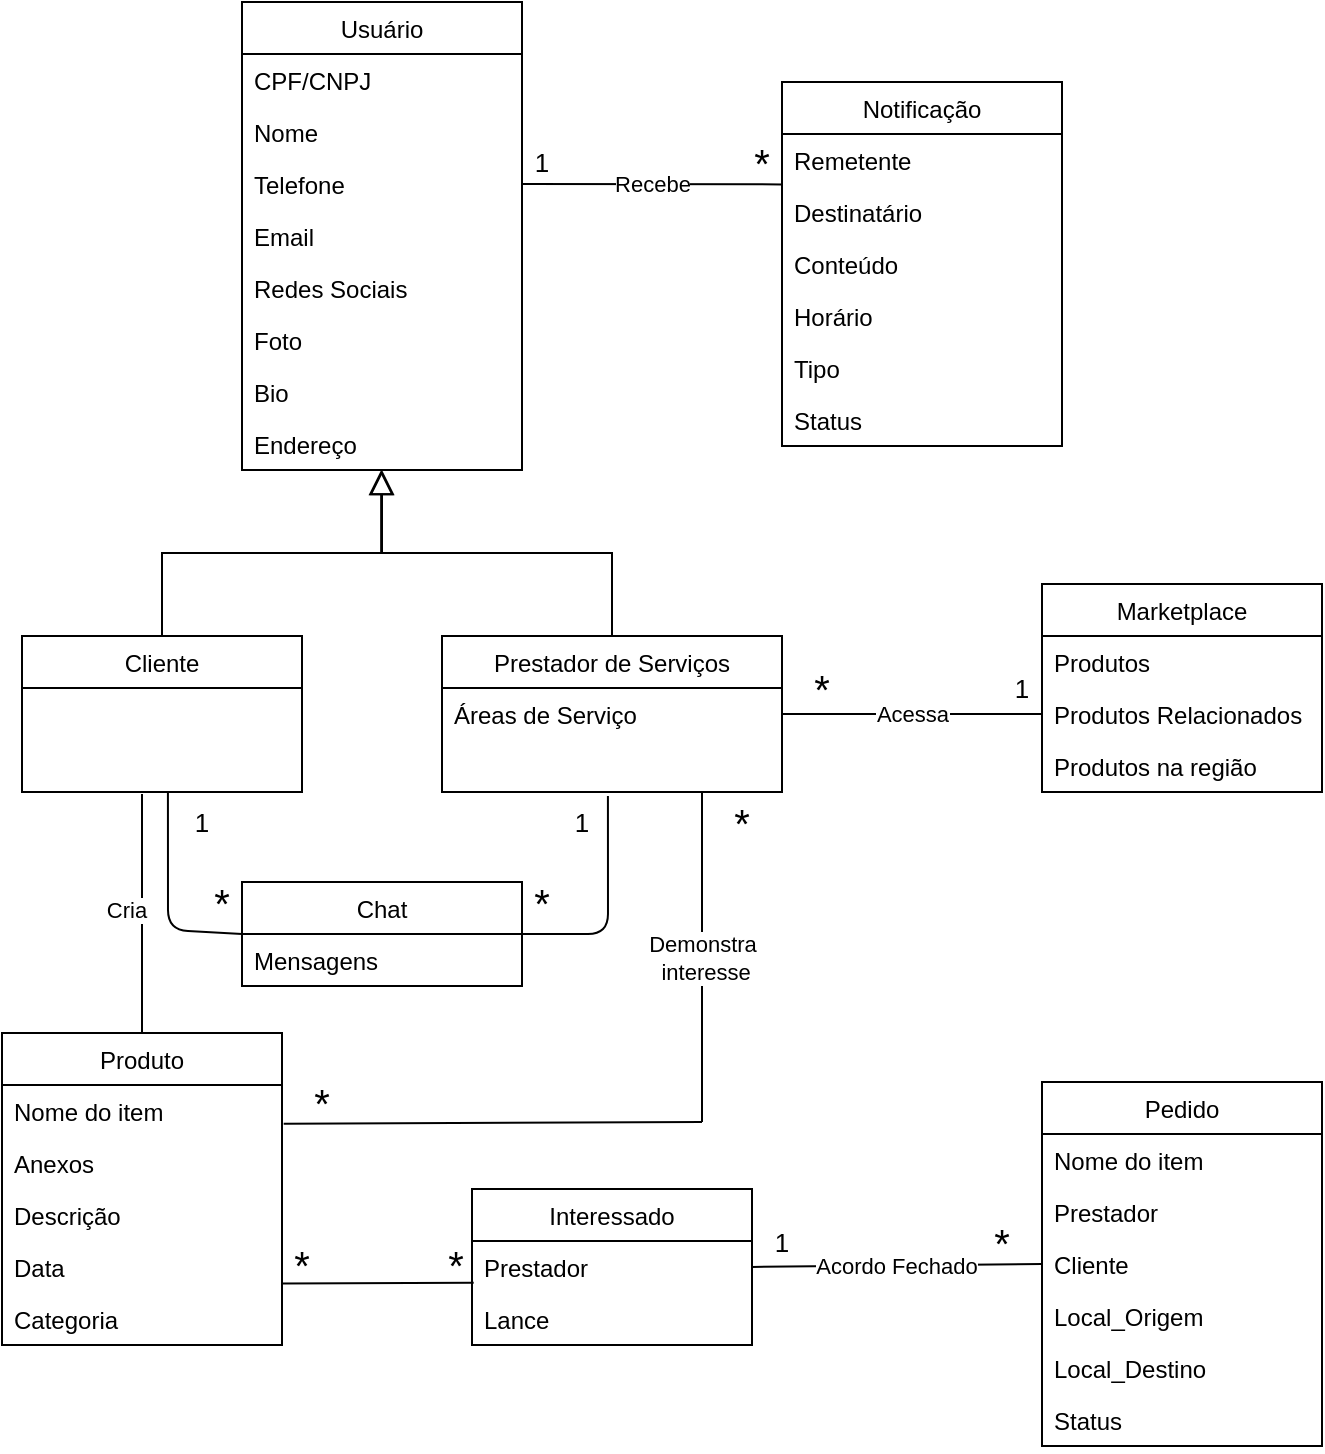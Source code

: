 <mxfile version="14.5.8" type="device"><diagram id="C5RBs43oDa-KdzZeNtuy" name="Page-1"><mxGraphModel dx="1695" dy="482" grid="1" gridSize="10" guides="1" tooltips="1" connect="1" arrows="1" fold="1" page="1" pageScale="1" pageWidth="827" pageHeight="1169" math="0" shadow="0"><root><mxCell id="WIyWlLk6GJQsqaUBKTNV-0"/><mxCell id="WIyWlLk6GJQsqaUBKTNV-1" parent="WIyWlLk6GJQsqaUBKTNV-0"/><mxCell id="4xkmYajRs0e8DjoW14mr-0" value="Usuário" style="swimlane;fontStyle=0;childLayout=stackLayout;horizontal=1;startSize=26;fillColor=none;horizontalStack=0;resizeParent=1;resizeParentMax=0;resizeLast=0;collapsible=1;marginBottom=0;" parent="WIyWlLk6GJQsqaUBKTNV-1" vertex="1"><mxGeometry x="-500" y="200" width="140" height="234" as="geometry"><mxRectangle x="-500" y="200" width="70" height="26" as="alternateBounds"/></mxGeometry></mxCell><mxCell id="4xkmYajRs0e8DjoW14mr-11" value="CPF/CNPJ" style="text;strokeColor=none;fillColor=none;align=left;verticalAlign=top;spacingLeft=4;spacingRight=4;overflow=hidden;rotatable=0;points=[[0,0.5],[1,0.5]];portConstraint=eastwest;" parent="4xkmYajRs0e8DjoW14mr-0" vertex="1"><mxGeometry y="26" width="140" height="26" as="geometry"/></mxCell><mxCell id="4xkmYajRs0e8DjoW14mr-1" value="Nome" style="text;strokeColor=none;fillColor=none;align=left;verticalAlign=top;spacingLeft=4;spacingRight=4;overflow=hidden;rotatable=0;points=[[0,0.5],[1,0.5]];portConstraint=eastwest;" parent="4xkmYajRs0e8DjoW14mr-0" vertex="1"><mxGeometry y="52" width="140" height="26" as="geometry"/></mxCell><mxCell id="4xkmYajRs0e8DjoW14mr-2" value="Telefone" style="text;strokeColor=none;fillColor=none;align=left;verticalAlign=top;spacingLeft=4;spacingRight=4;overflow=hidden;rotatable=0;points=[[0,0.5],[1,0.5]];portConstraint=eastwest;" parent="4xkmYajRs0e8DjoW14mr-0" vertex="1"><mxGeometry y="78" width="140" height="26" as="geometry"/></mxCell><mxCell id="4xkmYajRs0e8DjoW14mr-3" value="Email" style="text;strokeColor=none;fillColor=none;align=left;verticalAlign=top;spacingLeft=4;spacingRight=4;overflow=hidden;rotatable=0;points=[[0,0.5],[1,0.5]];portConstraint=eastwest;" parent="4xkmYajRs0e8DjoW14mr-0" vertex="1"><mxGeometry y="104" width="140" height="26" as="geometry"/></mxCell><mxCell id="4xkmYajRs0e8DjoW14mr-4" value="Redes Sociais" style="text;strokeColor=none;fillColor=none;align=left;verticalAlign=top;spacingLeft=4;spacingRight=4;overflow=hidden;rotatable=0;points=[[0,0.5],[1,0.5]];portConstraint=eastwest;" parent="4xkmYajRs0e8DjoW14mr-0" vertex="1"><mxGeometry y="130" width="140" height="26" as="geometry"/></mxCell><mxCell id="4xkmYajRs0e8DjoW14mr-6" value="Foto" style="text;strokeColor=none;fillColor=none;align=left;verticalAlign=top;spacingLeft=4;spacingRight=4;overflow=hidden;rotatable=0;points=[[0,0.5],[1,0.5]];portConstraint=eastwest;" parent="4xkmYajRs0e8DjoW14mr-0" vertex="1"><mxGeometry y="156" width="140" height="26" as="geometry"/></mxCell><mxCell id="4xkmYajRs0e8DjoW14mr-10" value="Bio" style="text;strokeColor=none;fillColor=none;align=left;verticalAlign=top;spacingLeft=4;spacingRight=4;overflow=hidden;rotatable=0;points=[[0,0.5],[1,0.5]];portConstraint=eastwest;" parent="4xkmYajRs0e8DjoW14mr-0" vertex="1"><mxGeometry y="182" width="140" height="26" as="geometry"/></mxCell><mxCell id="4xkmYajRs0e8DjoW14mr-9" value="Endereço" style="text;strokeColor=none;fillColor=none;align=left;verticalAlign=top;spacingLeft=4;spacingRight=4;overflow=hidden;rotatable=0;points=[[0,0.5],[1,0.5]];portConstraint=eastwest;" parent="4xkmYajRs0e8DjoW14mr-0" vertex="1"><mxGeometry y="208" width="140" height="26" as="geometry"/></mxCell><mxCell id="4xkmYajRs0e8DjoW14mr-12" value="Cliente" style="swimlane;fontStyle=0;childLayout=stackLayout;horizontal=1;startSize=26;fillColor=none;horizontalStack=0;resizeParent=1;resizeParentMax=0;resizeLast=0;collapsible=1;marginBottom=0;" parent="WIyWlLk6GJQsqaUBKTNV-1" vertex="1"><mxGeometry x="-610" y="517" width="140" height="78" as="geometry"/></mxCell><mxCell id="4xkmYajRs0e8DjoW14mr-37" value=" " style="text;strokeColor=none;fillColor=none;align=left;verticalAlign=top;spacingLeft=4;spacingRight=4;overflow=hidden;rotatable=0;points=[[0,0.5],[1,0.5]];portConstraint=eastwest;" parent="4xkmYajRs0e8DjoW14mr-12" vertex="1"><mxGeometry y="26" width="140" height="26" as="geometry"/></mxCell><mxCell id="4xkmYajRs0e8DjoW14mr-38" value=" " style="text;strokeColor=none;fillColor=none;align=left;verticalAlign=top;spacingLeft=4;spacingRight=4;overflow=hidden;rotatable=0;points=[[0,0.5],[1,0.5]];portConstraint=eastwest;" parent="4xkmYajRs0e8DjoW14mr-12" vertex="1"><mxGeometry y="52" width="140" height="26" as="geometry"/></mxCell><mxCell id="4xkmYajRs0e8DjoW14mr-20" value="Prestador de Serviços" style="swimlane;fontStyle=0;childLayout=stackLayout;horizontal=1;startSize=26;fillColor=none;horizontalStack=0;resizeParent=1;resizeParentMax=0;resizeLast=0;collapsible=1;marginBottom=0;" parent="WIyWlLk6GJQsqaUBKTNV-1" vertex="1"><mxGeometry x="-400" y="517" width="170" height="78" as="geometry"/></mxCell><mxCell id="4xkmYajRs0e8DjoW14mr-21" value="Áreas de Serviço" style="text;strokeColor=none;fillColor=none;align=left;verticalAlign=top;spacingLeft=4;spacingRight=4;overflow=hidden;rotatable=0;points=[[0,0.5],[1,0.5]];portConstraint=eastwest;" parent="4xkmYajRs0e8DjoW14mr-20" vertex="1"><mxGeometry y="26" width="170" height="26" as="geometry"/></mxCell><mxCell id="4xkmYajRs0e8DjoW14mr-39" value=" " style="text;strokeColor=none;fillColor=none;align=left;verticalAlign=top;spacingLeft=4;spacingRight=4;overflow=hidden;rotatable=0;points=[[0,0.5],[1,0.5]];portConstraint=eastwest;" parent="4xkmYajRs0e8DjoW14mr-20" vertex="1"><mxGeometry y="52" width="170" height="26" as="geometry"/></mxCell><mxCell id="4xkmYajRs0e8DjoW14mr-28" value="" style="endArrow=block;endSize=10;endFill=0;shadow=0;strokeWidth=1;rounded=0;edgeStyle=elbowEdgeStyle;elbow=vertical;exitX=0.5;exitY=0;exitDx=0;exitDy=0;entryX=0.497;entryY=1;entryDx=0;entryDy=0;entryPerimeter=0;" parent="WIyWlLk6GJQsqaUBKTNV-1" source="4xkmYajRs0e8DjoW14mr-20" target="4xkmYajRs0e8DjoW14mr-9" edge="1"><mxGeometry width="160" relative="1" as="geometry"><mxPoint x="-150" y="457" as="sourcePoint"/><mxPoint x="-429" y="434" as="targetPoint"/></mxGeometry></mxCell><mxCell id="4xkmYajRs0e8DjoW14mr-34" value="" style="endArrow=block;endSize=10;endFill=0;shadow=0;strokeWidth=1;rounded=0;edgeStyle=elbowEdgeStyle;elbow=vertical;exitX=0.5;exitY=0;exitDx=0;exitDy=0;" parent="WIyWlLk6GJQsqaUBKTNV-1" source="4xkmYajRs0e8DjoW14mr-12" target="4xkmYajRs0e8DjoW14mr-9" edge="1"><mxGeometry width="160" relative="1" as="geometry"><mxPoint x="-305" y="527" as="sourcePoint"/><mxPoint x="-440" y="440" as="targetPoint"/></mxGeometry></mxCell><mxCell id="4xkmYajRs0e8DjoW14mr-40" value="Produto" style="swimlane;fontStyle=0;childLayout=stackLayout;horizontal=1;startSize=26;fillColor=none;horizontalStack=0;resizeParent=1;resizeParentMax=0;resizeLast=0;collapsible=1;marginBottom=0;" parent="WIyWlLk6GJQsqaUBKTNV-1" vertex="1"><mxGeometry x="-620" y="715.47" width="140" height="156" as="geometry"/></mxCell><mxCell id="TBucdCSAjlJAlAk3KnHx-9" value="Nome do item" style="text;strokeColor=none;fillColor=none;align=left;verticalAlign=top;spacingLeft=4;spacingRight=4;overflow=hidden;rotatable=0;points=[[0,0.5],[1,0.5]];portConstraint=eastwest;" parent="4xkmYajRs0e8DjoW14mr-40" vertex="1"><mxGeometry y="26" width="140" height="26" as="geometry"/></mxCell><mxCell id="4xkmYajRs0e8DjoW14mr-41" value="Anexos" style="text;strokeColor=none;fillColor=none;align=left;verticalAlign=top;spacingLeft=4;spacingRight=4;overflow=hidden;rotatable=0;points=[[0,0.5],[1,0.5]];portConstraint=eastwest;" parent="4xkmYajRs0e8DjoW14mr-40" vertex="1"><mxGeometry y="52" width="140" height="26" as="geometry"/></mxCell><mxCell id="4xkmYajRs0e8DjoW14mr-42" value="Descrição" style="text;strokeColor=none;fillColor=none;align=left;verticalAlign=top;spacingLeft=4;spacingRight=4;overflow=hidden;rotatable=0;points=[[0,0.5],[1,0.5]];portConstraint=eastwest;" parent="4xkmYajRs0e8DjoW14mr-40" vertex="1"><mxGeometry y="78" width="140" height="26" as="geometry"/></mxCell><mxCell id="4xkmYajRs0e8DjoW14mr-44" value="Data" style="text;strokeColor=none;fillColor=none;align=left;verticalAlign=top;spacingLeft=4;spacingRight=4;overflow=hidden;rotatable=0;points=[[0,0.5],[1,0.5]];portConstraint=eastwest;" parent="4xkmYajRs0e8DjoW14mr-40" vertex="1"><mxGeometry y="104" width="140" height="26" as="geometry"/></mxCell><mxCell id="4xkmYajRs0e8DjoW14mr-50" value="Categoria" style="text;strokeColor=none;fillColor=none;align=left;verticalAlign=top;spacingLeft=4;spacingRight=4;overflow=hidden;rotatable=0;points=[[0,0.5],[1,0.5]];portConstraint=eastwest;" parent="4xkmYajRs0e8DjoW14mr-40" vertex="1"><mxGeometry y="130" width="140" height="26" as="geometry"/></mxCell><mxCell id="TBucdCSAjlJAlAk3KnHx-0" value="Pedido" style="swimlane;fontStyle=0;childLayout=stackLayout;horizontal=1;startSize=26;fillColor=none;horizontalStack=0;resizeParent=1;resizeParentMax=0;resizeLast=0;collapsible=1;marginBottom=0;" parent="WIyWlLk6GJQsqaUBKTNV-1" vertex="1"><mxGeometry x="-100" y="740" width="140" height="182" as="geometry"/></mxCell><mxCell id="TBucdCSAjlJAlAk3KnHx-1" value="Nome do item" style="text;strokeColor=none;fillColor=none;align=left;verticalAlign=top;spacingLeft=4;spacingRight=4;overflow=hidden;rotatable=0;points=[[0,0.5],[1,0.5]];portConstraint=eastwest;" parent="TBucdCSAjlJAlAk3KnHx-0" vertex="1"><mxGeometry y="26" width="140" height="26" as="geometry"/></mxCell><mxCell id="TBucdCSAjlJAlAk3KnHx-2" value="Prestador" style="text;strokeColor=none;fillColor=none;align=left;verticalAlign=top;spacingLeft=4;spacingRight=4;overflow=hidden;rotatable=0;points=[[0,0.5],[1,0.5]];portConstraint=eastwest;" parent="TBucdCSAjlJAlAk3KnHx-0" vertex="1"><mxGeometry y="52" width="140" height="26" as="geometry"/></mxCell><mxCell id="TBucdCSAjlJAlAk3KnHx-3" value="Cliente" style="text;strokeColor=none;fillColor=none;align=left;verticalAlign=top;spacingLeft=4;spacingRight=4;overflow=hidden;rotatable=0;points=[[0,0.5],[1,0.5]];portConstraint=eastwest;" parent="TBucdCSAjlJAlAk3KnHx-0" vertex="1"><mxGeometry y="78" width="140" height="26" as="geometry"/></mxCell><mxCell id="TBucdCSAjlJAlAk3KnHx-4" value="Local_Origem" style="text;strokeColor=none;fillColor=none;align=left;verticalAlign=top;spacingLeft=4;spacingRight=4;overflow=hidden;rotatable=0;points=[[0,0.5],[1,0.5]];portConstraint=eastwest;" parent="TBucdCSAjlJAlAk3KnHx-0" vertex="1"><mxGeometry y="104" width="140" height="26" as="geometry"/></mxCell><mxCell id="TBucdCSAjlJAlAk3KnHx-5" value="Local_Destino" style="text;strokeColor=none;fillColor=none;align=left;verticalAlign=top;spacingLeft=4;spacingRight=4;overflow=hidden;rotatable=0;points=[[0,0.5],[1,0.5]];portConstraint=eastwest;" parent="TBucdCSAjlJAlAk3KnHx-0" vertex="1"><mxGeometry y="130" width="140" height="26" as="geometry"/></mxCell><mxCell id="TBucdCSAjlJAlAk3KnHx-6" value="Status" style="text;strokeColor=none;fillColor=none;align=left;verticalAlign=top;spacingLeft=4;spacingRight=4;overflow=hidden;rotatable=0;points=[[0,0.5],[1,0.5]];portConstraint=eastwest;" parent="TBucdCSAjlJAlAk3KnHx-0" vertex="1"><mxGeometry y="156" width="140" height="26" as="geometry"/></mxCell><mxCell id="TBucdCSAjlJAlAk3KnHx-13" value="" style="endArrow=none;html=1;exitX=0.5;exitY=0;exitDx=0;exitDy=0;" parent="WIyWlLk6GJQsqaUBKTNV-1" source="4xkmYajRs0e8DjoW14mr-40" edge="1"><mxGeometry width="50" height="50" relative="1" as="geometry"><mxPoint x="-578" y="655.47" as="sourcePoint"/><mxPoint x="-550" y="596" as="targetPoint"/></mxGeometry></mxCell><mxCell id="TBucdCSAjlJAlAk3KnHx-14" value="Cria" style="edgeLabel;html=1;align=center;verticalAlign=middle;resizable=0;points=[];" parent="TBucdCSAjlJAlAk3KnHx-13" vertex="1" connectable="0"><mxGeometry x="-0.309" y="1" relative="1" as="geometry"><mxPoint x="-6.97" y="-20" as="offset"/></mxGeometry></mxCell><mxCell id="TBucdCSAjlJAlAk3KnHx-17" value="Interessado" style="swimlane;fontStyle=0;childLayout=stackLayout;horizontal=1;startSize=26;fillColor=none;horizontalStack=0;resizeParent=1;resizeParentMax=0;resizeLast=0;collapsible=1;marginBottom=0;" parent="WIyWlLk6GJQsqaUBKTNV-1" vertex="1"><mxGeometry x="-385" y="793.47" width="140" height="78" as="geometry"/></mxCell><mxCell id="TBucdCSAjlJAlAk3KnHx-18" value="Prestador" style="text;strokeColor=none;fillColor=none;align=left;verticalAlign=top;spacingLeft=4;spacingRight=4;overflow=hidden;rotatable=0;points=[[0,0.5],[1,0.5]];portConstraint=eastwest;" parent="TBucdCSAjlJAlAk3KnHx-17" vertex="1"><mxGeometry y="26" width="140" height="26" as="geometry"/></mxCell><mxCell id="TBucdCSAjlJAlAk3KnHx-19" value="Lance" style="text;strokeColor=none;fillColor=none;align=left;verticalAlign=top;spacingLeft=4;spacingRight=4;overflow=hidden;rotatable=0;points=[[0,0.5],[1,0.5]];portConstraint=eastwest;" parent="TBucdCSAjlJAlAk3KnHx-17" vertex="1"><mxGeometry y="52" width="140" height="26" as="geometry"/></mxCell><mxCell id="TBucdCSAjlJAlAk3KnHx-24" value="Demonstra&lt;br&gt;&amp;nbsp;interesse" style="endArrow=none;html=1;" parent="WIyWlLk6GJQsqaUBKTNV-1" edge="1"><mxGeometry width="50" height="50" relative="1" as="geometry"><mxPoint x="-270" y="760" as="sourcePoint"/><mxPoint x="-270" y="595" as="targetPoint"/></mxGeometry></mxCell><mxCell id="TBucdCSAjlJAlAk3KnHx-30" value="Chat" style="swimlane;fontStyle=0;childLayout=stackLayout;horizontal=1;startSize=26;fillColor=none;horizontalStack=0;resizeParent=1;resizeParentMax=0;resizeLast=0;collapsible=1;marginBottom=0;" parent="WIyWlLk6GJQsqaUBKTNV-1" vertex="1"><mxGeometry x="-500" y="640" width="140" height="52" as="geometry"><mxRectangle x="-500" y="200" width="70" height="26" as="alternateBounds"/></mxGeometry></mxCell><mxCell id="TBucdCSAjlJAlAk3KnHx-31" value="Mensagens" style="text;strokeColor=none;fillColor=none;align=left;verticalAlign=top;spacingLeft=4;spacingRight=4;overflow=hidden;rotatable=0;points=[[0,0.5],[1,0.5]];portConstraint=eastwest;" parent="TBucdCSAjlJAlAk3KnHx-30" vertex="1"><mxGeometry y="26" width="140" height="26" as="geometry"/></mxCell><mxCell id="TBucdCSAjlJAlAk3KnHx-39" value="" style="endArrow=none;endFill=0;endSize=24;html=1;exitX=0.488;exitY=1.077;exitDx=0;exitDy=0;exitPerimeter=0;entryX=1;entryY=0.5;entryDx=0;entryDy=0;" parent="WIyWlLk6GJQsqaUBKTNV-1" source="4xkmYajRs0e8DjoW14mr-39" target="TBucdCSAjlJAlAk3KnHx-30" edge="1"><mxGeometry width="160" relative="1" as="geometry"><mxPoint x="-380" y="660" as="sourcePoint"/><mxPoint x="-220" y="660" as="targetPoint"/><Array as="points"><mxPoint x="-317" y="666"/></Array></mxGeometry></mxCell><mxCell id="TBucdCSAjlJAlAk3KnHx-40" value="" style="endArrow=none;endFill=0;endSize=24;html=1;exitX=0.488;exitY=1.077;exitDx=0;exitDy=0;exitPerimeter=0;entryX=0;entryY=0.5;entryDx=0;entryDy=0;" parent="WIyWlLk6GJQsqaUBKTNV-1" target="TBucdCSAjlJAlAk3KnHx-30" edge="1"><mxGeometry width="160" relative="1" as="geometry"><mxPoint x="-537.04" y="595.002" as="sourcePoint"/><mxPoint x="-580" y="664" as="targetPoint"/><Array as="points"><mxPoint x="-537" y="664"/></Array></mxGeometry></mxCell><mxCell id="TBucdCSAjlJAlAk3KnHx-48" value="" style="endArrow=none;html=1;exitX=1.006;exitY=0.746;exitDx=0;exitDy=0;exitPerimeter=0;" parent="WIyWlLk6GJQsqaUBKTNV-1" source="TBucdCSAjlJAlAk3KnHx-9" edge="1"><mxGeometry width="50" height="50" relative="1" as="geometry"><mxPoint x="-460" y="780" as="sourcePoint"/><mxPoint x="-270" y="760" as="targetPoint"/></mxGeometry></mxCell><mxCell id="qULtGpfysWewhwQu1RiE-0" value="" style="endArrow=none;endFill=0;endSize=24;html=1;exitX=1;exitY=0.817;exitDx=0;exitDy=0;exitPerimeter=0;entryX=0.006;entryY=0.804;entryDx=0;entryDy=0;entryPerimeter=0;" parent="WIyWlLk6GJQsqaUBKTNV-1" source="4xkmYajRs0e8DjoW14mr-44" target="TBucdCSAjlJAlAk3KnHx-18" edge="1"><mxGeometry width="160" relative="1" as="geometry"><mxPoint x="-560" y="870" as="sourcePoint"/><mxPoint x="-250" y="900" as="targetPoint"/></mxGeometry></mxCell><mxCell id="qULtGpfysWewhwQu1RiE-1" value="Acordo Fechado" style="endArrow=none;endSize=16;endFill=0;html=1;exitX=1;exitY=0.5;exitDx=0;exitDy=0;entryX=0;entryY=0.5;entryDx=0;entryDy=0;" parent="WIyWlLk6GJQsqaUBKTNV-1" source="TBucdCSAjlJAlAk3KnHx-18" target="TBucdCSAjlJAlAk3KnHx-3" edge="1"><mxGeometry width="160" relative="1" as="geometry"><mxPoint x="-450" y="940" as="sourcePoint"/><mxPoint x="-290" y="930" as="targetPoint"/></mxGeometry></mxCell><mxCell id="qULtGpfysWewhwQu1RiE-2" value="Marketplace" style="swimlane;fontStyle=0;childLayout=stackLayout;horizontal=1;startSize=26;fillColor=none;horizontalStack=0;resizeParent=1;resizeParentMax=0;resizeLast=0;collapsible=1;marginBottom=0;" parent="WIyWlLk6GJQsqaUBKTNV-1" vertex="1"><mxGeometry x="-100" y="491" width="140" height="104" as="geometry"/></mxCell><mxCell id="qULtGpfysWewhwQu1RiE-3" value="Produtos" style="text;strokeColor=none;fillColor=none;align=left;verticalAlign=top;spacingLeft=4;spacingRight=4;overflow=hidden;rotatable=0;points=[[0,0.5],[1,0.5]];portConstraint=eastwest;" parent="qULtGpfysWewhwQu1RiE-2" vertex="1"><mxGeometry y="26" width="140" height="26" as="geometry"/></mxCell><mxCell id="qULtGpfysWewhwQu1RiE-4" value="Produtos Relacionados" style="text;strokeColor=none;fillColor=none;align=left;verticalAlign=top;spacingLeft=4;spacingRight=4;overflow=hidden;rotatable=0;points=[[0,0.5],[1,0.5]];portConstraint=eastwest;" parent="qULtGpfysWewhwQu1RiE-2" vertex="1"><mxGeometry y="52" width="140" height="26" as="geometry"/></mxCell><mxCell id="qULtGpfysWewhwQu1RiE-5" value="Produtos na região" style="text;strokeColor=none;fillColor=none;align=left;verticalAlign=top;spacingLeft=4;spacingRight=4;overflow=hidden;rotatable=0;points=[[0,0.5],[1,0.5]];portConstraint=eastwest;" parent="qULtGpfysWewhwQu1RiE-2" vertex="1"><mxGeometry y="78" width="140" height="26" as="geometry"/></mxCell><mxCell id="qULtGpfysWewhwQu1RiE-6" value="Acessa" style="endArrow=none;endSize=16;endFill=0;html=1;exitX=1;exitY=0.5;exitDx=0;exitDy=0;entryX=0;entryY=0.5;entryDx=0;entryDy=0;" parent="WIyWlLk6GJQsqaUBKTNV-1" source="4xkmYajRs0e8DjoW14mr-21" target="qULtGpfysWewhwQu1RiE-4" edge="1"><mxGeometry width="160" relative="1" as="geometry"><mxPoint x="-200" y="670" as="sourcePoint"/><mxPoint x="-40" y="670" as="targetPoint"/></mxGeometry></mxCell><mxCell id="qULtGpfysWewhwQu1RiE-7" value="Notificação" style="swimlane;fontStyle=0;childLayout=stackLayout;horizontal=1;startSize=26;fillColor=none;horizontalStack=0;resizeParent=1;resizeParentMax=0;resizeLast=0;collapsible=1;marginBottom=0;" parent="WIyWlLk6GJQsqaUBKTNV-1" vertex="1"><mxGeometry x="-230" y="240" width="140" height="182" as="geometry"/></mxCell><mxCell id="qULtGpfysWewhwQu1RiE-8" value="Remetente" style="text;strokeColor=none;fillColor=none;align=left;verticalAlign=top;spacingLeft=4;spacingRight=4;overflow=hidden;rotatable=0;points=[[0,0.5],[1,0.5]];portConstraint=eastwest;" parent="qULtGpfysWewhwQu1RiE-7" vertex="1"><mxGeometry y="26" width="140" height="26" as="geometry"/></mxCell><mxCell id="qULtGpfysWewhwQu1RiE-9" value="Destinatário" style="text;strokeColor=none;fillColor=none;align=left;verticalAlign=top;spacingLeft=4;spacingRight=4;overflow=hidden;rotatable=0;points=[[0,0.5],[1,0.5]];portConstraint=eastwest;" parent="qULtGpfysWewhwQu1RiE-7" vertex="1"><mxGeometry y="52" width="140" height="26" as="geometry"/></mxCell><mxCell id="qULtGpfysWewhwQu1RiE-10" value="Conteúdo" style="text;strokeColor=none;fillColor=none;align=left;verticalAlign=top;spacingLeft=4;spacingRight=4;overflow=hidden;rotatable=0;points=[[0,0.5],[1,0.5]];portConstraint=eastwest;" parent="qULtGpfysWewhwQu1RiE-7" vertex="1"><mxGeometry y="78" width="140" height="26" as="geometry"/></mxCell><mxCell id="qULtGpfysWewhwQu1RiE-12" value="Horário" style="text;strokeColor=none;fillColor=none;align=left;verticalAlign=top;spacingLeft=4;spacingRight=4;overflow=hidden;rotatable=0;points=[[0,0.5],[1,0.5]];portConstraint=eastwest;" parent="qULtGpfysWewhwQu1RiE-7" vertex="1"><mxGeometry y="104" width="140" height="26" as="geometry"/></mxCell><mxCell id="qULtGpfysWewhwQu1RiE-13" value="Tipo" style="text;strokeColor=none;fillColor=none;align=left;verticalAlign=top;spacingLeft=4;spacingRight=4;overflow=hidden;rotatable=0;points=[[0,0.5],[1,0.5]];portConstraint=eastwest;" parent="qULtGpfysWewhwQu1RiE-7" vertex="1"><mxGeometry y="130" width="140" height="26" as="geometry"/></mxCell><mxCell id="qULtGpfysWewhwQu1RiE-14" value="Status" style="text;strokeColor=none;fillColor=none;align=left;verticalAlign=top;spacingLeft=4;spacingRight=4;overflow=hidden;rotatable=0;points=[[0,0.5],[1,0.5]];portConstraint=eastwest;" parent="qULtGpfysWewhwQu1RiE-7" vertex="1"><mxGeometry y="156" width="140" height="26" as="geometry"/></mxCell><mxCell id="qULtGpfysWewhwQu1RiE-11" value="Recebe" style="endArrow=none;endSize=16;endFill=0;html=1;exitX=1;exitY=0.5;exitDx=0;exitDy=0;entryX=0;entryY=-0.031;entryDx=0;entryDy=0;entryPerimeter=0;" parent="WIyWlLk6GJQsqaUBKTNV-1" source="4xkmYajRs0e8DjoW14mr-2" target="qULtGpfysWewhwQu1RiE-9" edge="1"><mxGeometry width="160" relative="1" as="geometry"><mxPoint x="-305.0" y="380" as="sourcePoint"/><mxPoint x="-230" y="289" as="targetPoint"/></mxGeometry></mxCell><mxCell id="uLHicGu0NIuDZCsEDyB0-1" value="&lt;font style=&quot;font-size: 13px&quot;&gt;1&lt;/font&gt;" style="text;html=1;strokeColor=none;fillColor=none;align=center;verticalAlign=middle;whiteSpace=wrap;rounded=0;" vertex="1" parent="WIyWlLk6GJQsqaUBKTNV-1"><mxGeometry x="-370" y="270" width="40" height="20" as="geometry"/></mxCell><mxCell id="uLHicGu0NIuDZCsEDyB0-3" value="&lt;font style=&quot;font-size: 20px&quot;&gt;*&lt;/font&gt;" style="text;html=1;strokeColor=none;fillColor=none;align=center;verticalAlign=middle;whiteSpace=wrap;rounded=0;" vertex="1" parent="WIyWlLk6GJQsqaUBKTNV-1"><mxGeometry x="-260" y="270" width="40" height="20" as="geometry"/></mxCell><mxCell id="uLHicGu0NIuDZCsEDyB0-4" value="&lt;font style=&quot;font-size: 20px&quot;&gt;*&lt;/font&gt;" style="text;html=1;strokeColor=none;fillColor=none;align=center;verticalAlign=middle;whiteSpace=wrap;rounded=0;" vertex="1" parent="WIyWlLk6GJQsqaUBKTNV-1"><mxGeometry x="-230" y="533" width="40" height="20" as="geometry"/></mxCell><mxCell id="uLHicGu0NIuDZCsEDyB0-5" value="&lt;font style=&quot;font-size: 13px&quot;&gt;1&lt;/font&gt;" style="text;html=1;strokeColor=none;fillColor=none;align=center;verticalAlign=middle;whiteSpace=wrap;rounded=0;" vertex="1" parent="WIyWlLk6GJQsqaUBKTNV-1"><mxGeometry x="-130" y="533" width="40" height="20" as="geometry"/></mxCell><mxCell id="uLHicGu0NIuDZCsEDyB0-6" value="&lt;font style=&quot;font-size: 20px&quot;&gt;*&lt;/font&gt;" style="text;html=1;strokeColor=none;fillColor=none;align=center;verticalAlign=middle;whiteSpace=wrap;rounded=0;" vertex="1" parent="WIyWlLk6GJQsqaUBKTNV-1"><mxGeometry x="-370" y="640" width="40" height="20" as="geometry"/></mxCell><mxCell id="uLHicGu0NIuDZCsEDyB0-7" value="&lt;font style=&quot;font-size: 13px&quot;&gt;1&lt;/font&gt;" style="text;html=1;strokeColor=none;fillColor=none;align=center;verticalAlign=middle;whiteSpace=wrap;rounded=0;" vertex="1" parent="WIyWlLk6GJQsqaUBKTNV-1"><mxGeometry x="-350" y="600" width="40" height="20" as="geometry"/></mxCell><mxCell id="uLHicGu0NIuDZCsEDyB0-8" value="&lt;font style=&quot;font-size: 20px&quot;&gt;*&lt;/font&gt;" style="text;html=1;strokeColor=none;fillColor=none;align=center;verticalAlign=middle;whiteSpace=wrap;rounded=0;" vertex="1" parent="WIyWlLk6GJQsqaUBKTNV-1"><mxGeometry x="-530" y="640" width="40" height="20" as="geometry"/></mxCell><mxCell id="uLHicGu0NIuDZCsEDyB0-9" value="&lt;font style=&quot;font-size: 13px&quot;&gt;1&lt;/font&gt;" style="text;html=1;strokeColor=none;fillColor=none;align=center;verticalAlign=middle;whiteSpace=wrap;rounded=0;" vertex="1" parent="WIyWlLk6GJQsqaUBKTNV-1"><mxGeometry x="-540" y="600" width="40" height="20" as="geometry"/></mxCell><mxCell id="uLHicGu0NIuDZCsEDyB0-10" value="&lt;font style=&quot;font-size: 20px&quot;&gt;*&lt;/font&gt;" style="text;html=1;strokeColor=none;fillColor=none;align=center;verticalAlign=middle;whiteSpace=wrap;rounded=0;" vertex="1" parent="WIyWlLk6GJQsqaUBKTNV-1"><mxGeometry x="-480" y="740" width="40" height="20" as="geometry"/></mxCell><mxCell id="uLHicGu0NIuDZCsEDyB0-11" value="&lt;font style=&quot;font-size: 20px&quot;&gt;*&lt;/font&gt;" style="text;html=1;strokeColor=none;fillColor=none;align=center;verticalAlign=middle;whiteSpace=wrap;rounded=0;" vertex="1" parent="WIyWlLk6GJQsqaUBKTNV-1"><mxGeometry x="-270" y="600" width="40" height="20" as="geometry"/></mxCell><mxCell id="uLHicGu0NIuDZCsEDyB0-12" value="&lt;font style=&quot;font-size: 20px&quot;&gt;*&lt;/font&gt;" style="text;html=1;strokeColor=none;fillColor=none;align=center;verticalAlign=middle;whiteSpace=wrap;rounded=0;" vertex="1" parent="WIyWlLk6GJQsqaUBKTNV-1"><mxGeometry x="-490" y="821" width="40" height="20" as="geometry"/></mxCell><mxCell id="uLHicGu0NIuDZCsEDyB0-13" value="&lt;font style=&quot;font-size: 20px&quot;&gt;*&lt;/font&gt;" style="text;html=1;strokeColor=none;fillColor=none;align=center;verticalAlign=middle;whiteSpace=wrap;rounded=0;" vertex="1" parent="WIyWlLk6GJQsqaUBKTNV-1"><mxGeometry x="-413" y="821" width="40" height="20" as="geometry"/></mxCell><mxCell id="uLHicGu0NIuDZCsEDyB0-14" value="&lt;font style=&quot;font-size: 20px&quot;&gt;*&lt;/font&gt;" style="text;html=1;strokeColor=none;fillColor=none;align=center;verticalAlign=middle;whiteSpace=wrap;rounded=0;" vertex="1" parent="WIyWlLk6GJQsqaUBKTNV-1"><mxGeometry x="-140" y="810" width="40" height="20" as="geometry"/></mxCell><mxCell id="uLHicGu0NIuDZCsEDyB0-15" value="&lt;font style=&quot;font-size: 13px&quot;&gt;1&lt;/font&gt;" style="text;html=1;strokeColor=none;fillColor=none;align=center;verticalAlign=middle;whiteSpace=wrap;rounded=0;" vertex="1" parent="WIyWlLk6GJQsqaUBKTNV-1"><mxGeometry x="-250" y="810" width="40" height="20" as="geometry"/></mxCell></root></mxGraphModel></diagram></mxfile>